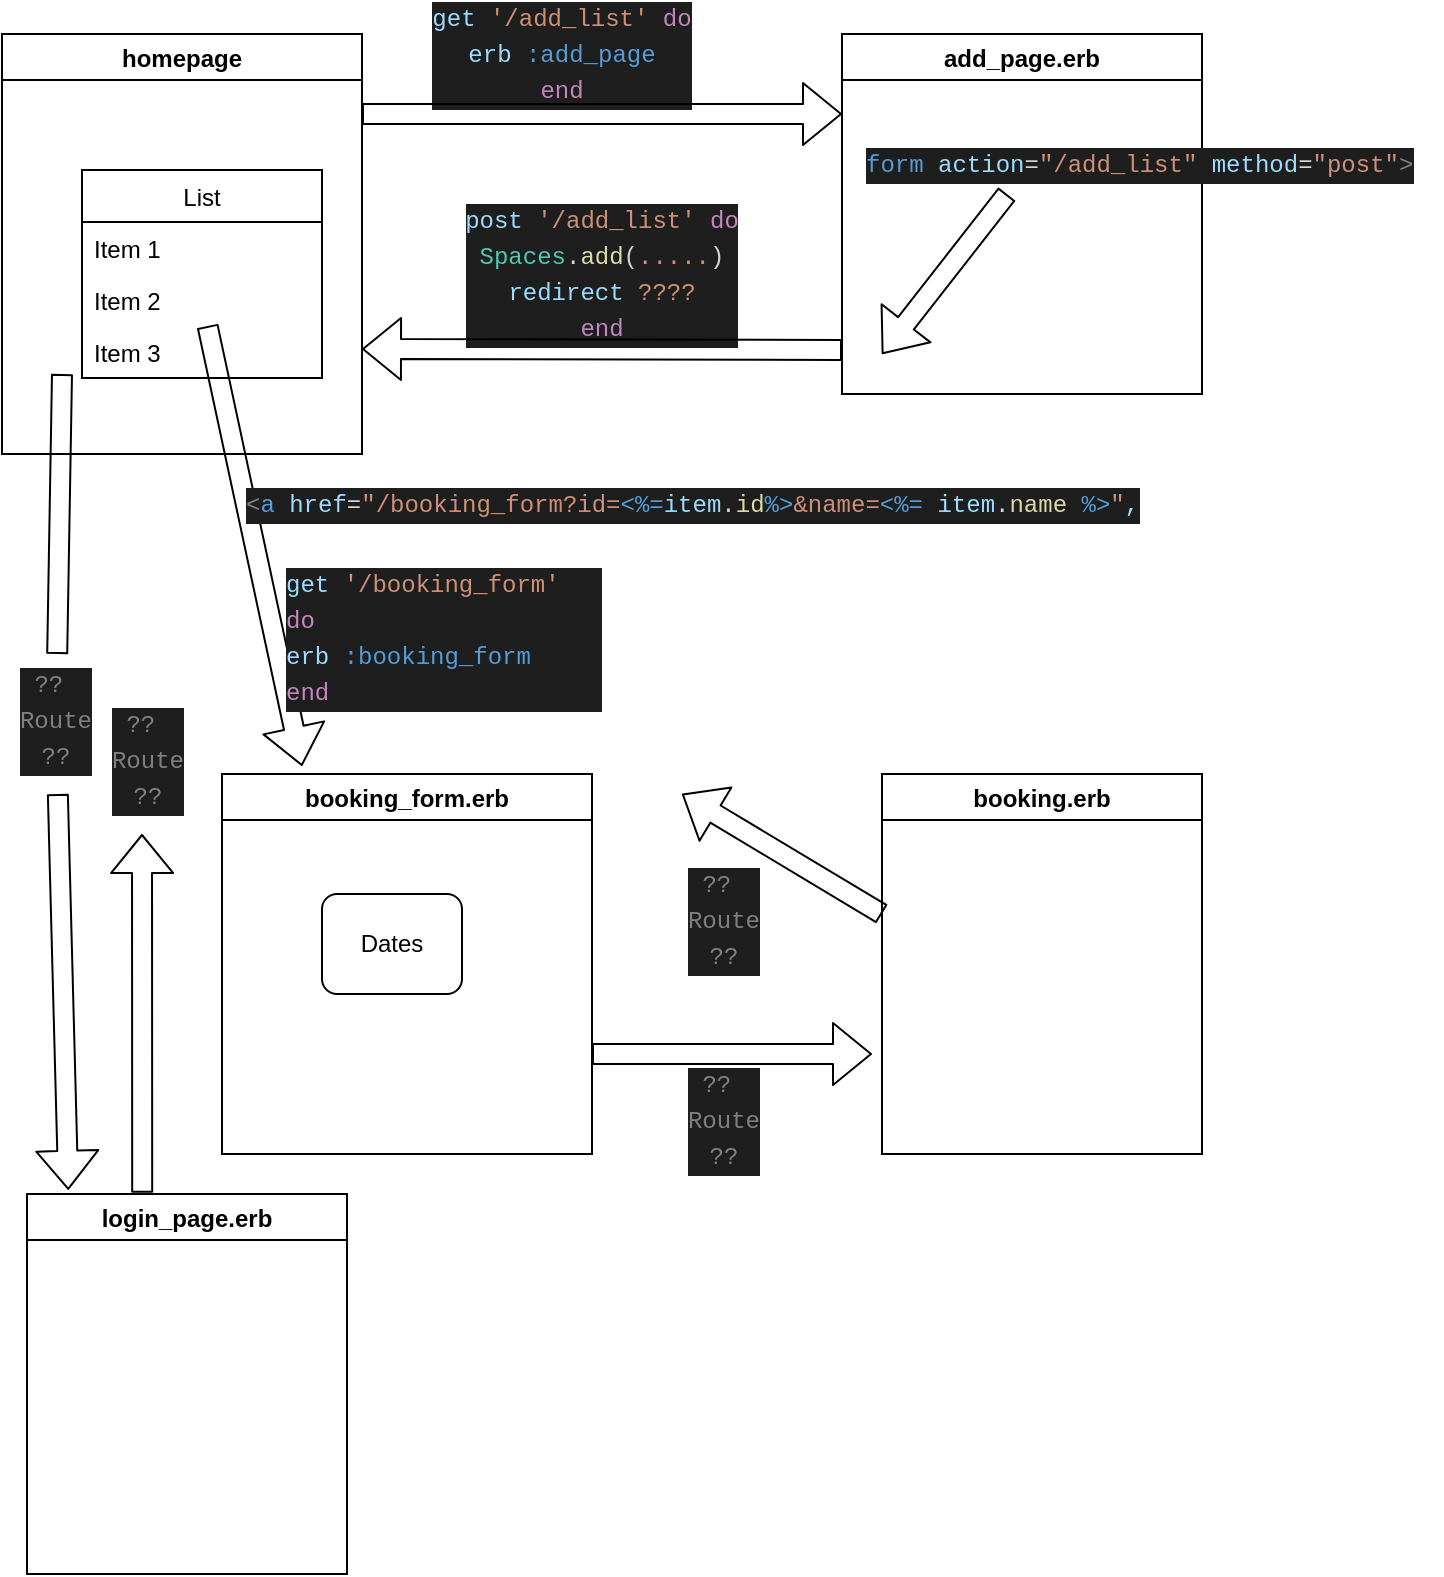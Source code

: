 <mxfile>
    <diagram id="b0ck2WXEP198_wLnEEmD" name="Page-1">
        <mxGraphModel dx="671" dy="464" grid="1" gridSize="10" guides="1" tooltips="1" connect="1" arrows="1" fold="1" page="1" pageScale="1" pageWidth="827" pageHeight="1169" math="0" shadow="0">
            <root>
                <mxCell id="0"/>
                <mxCell id="1" parent="0"/>
                <mxCell id="22" value="&lt;div style=&quot;background-color: rgb(30 , 30 , 30) ; font-family: &amp;#34;menlo&amp;#34; , &amp;#34;monaco&amp;#34; , &amp;#34;courier new&amp;#34; , monospace ; line-height: 18px&quot;&gt;&lt;div style=&quot;font-family: &amp;#34;menlo&amp;#34; , &amp;#34;monaco&amp;#34; , &amp;#34;courier new&amp;#34; , monospace ; line-height: 18px&quot;&gt;&lt;div style=&quot;color: rgb(212 , 212 , 212)&quot;&gt;  &lt;span style=&quot;color: #9cdcfe&quot;&gt;post&lt;/span&gt; &lt;span style=&quot;color: #ce9178&quot;&gt;'/add_list'&lt;/span&gt; &lt;span style=&quot;color: #c586c0&quot;&gt;do&lt;/span&gt;&lt;/div&gt;&lt;div&gt;    &lt;span style=&quot;color: rgb(78 , 201 , 176)&quot;&gt;Spaces&lt;/span&gt;&lt;font color=&quot;#d4d4d4&quot;&gt;.&lt;/font&gt;&lt;span style=&quot;color: rgb(220 , 220 , 170)&quot;&gt;add&lt;/span&gt;&lt;font color=&quot;#d4d4d4&quot;&gt;(&lt;/font&gt;&lt;font color=&quot;#ce9178&quot;&gt;.....&lt;/font&gt;&lt;font color=&quot;#d4d4d4&quot;&gt;)&lt;/font&gt;&lt;/div&gt;&lt;div style=&quot;color: rgb(212 , 212 , 212)&quot;&gt;    &lt;span style=&quot;color: #9cdcfe&quot;&gt;redirect&lt;/span&gt; &lt;span style=&quot;color: #ce9178&quot;&gt;????&lt;/span&gt;&lt;/div&gt;&lt;div style=&quot;color: rgb(212 , 212 , 212)&quot;&gt;  &lt;span style=&quot;color: #c586c0&quot;&gt;end&lt;/span&gt;&lt;/div&gt;&lt;/div&gt;&lt;/div&gt;" style="text;html=1;strokeColor=none;fillColor=none;align=center;verticalAlign=middle;whiteSpace=wrap;rounded=0;" vertex="1" parent="1">
                    <mxGeometry x="250" y="150" width="160" height="20" as="geometry"/>
                </mxCell>
                <mxCell id="8" value="&lt;div style=&quot;color: rgb(212 , 212 , 212) ; background-color: rgb(30 , 30 , 30) ; font-family: &amp;#34;menlo&amp;#34; , &amp;#34;monaco&amp;#34; , &amp;#34;courier new&amp;#34; , monospace ; line-height: 18px&quot;&gt;&lt;div&gt;&lt;span style=&quot;color: #9cdcfe&quot;&gt;get&lt;/span&gt; &lt;span style=&quot;color: #ce9178&quot;&gt;'/add_list'&lt;/span&gt; &lt;span style=&quot;color: #c586c0&quot;&gt;do&lt;/span&gt;&lt;/div&gt;&lt;div&gt;    &lt;span style=&quot;color: #9cdcfe&quot;&gt;erb&lt;/span&gt; &lt;span style=&quot;color: #569cd6&quot;&gt;:add_page&lt;/span&gt;&lt;/div&gt;&lt;div&gt;  &lt;span style=&quot;color: #c586c0&quot;&gt;end&lt;/span&gt;&lt;/div&gt;&lt;/div&gt;" style="text;html=1;strokeColor=none;fillColor=none;align=center;verticalAlign=middle;whiteSpace=wrap;rounded=0;" vertex="1" parent="1">
                    <mxGeometry x="240" y="40" width="140" height="20" as="geometry"/>
                </mxCell>
                <mxCell id="2" value="homepage" style="swimlane;" vertex="1" parent="1">
                    <mxGeometry x="30" y="40" width="180" height="210" as="geometry"/>
                </mxCell>
                <mxCell id="12" value="List" style="swimlane;fontStyle=0;childLayout=stackLayout;horizontal=1;startSize=26;horizontalStack=0;resizeParent=1;resizeParentMax=0;resizeLast=0;collapsible=1;marginBottom=0;" vertex="1" parent="2">
                    <mxGeometry x="40" y="68" width="120" height="104" as="geometry"/>
                </mxCell>
                <mxCell id="13" value="Item 1" style="text;strokeColor=none;fillColor=none;align=left;verticalAlign=top;spacingLeft=4;spacingRight=4;overflow=hidden;rotatable=0;points=[[0,0.5],[1,0.5]];portConstraint=eastwest;" vertex="1" parent="12">
                    <mxGeometry y="26" width="120" height="26" as="geometry"/>
                </mxCell>
                <mxCell id="14" value="Item 2" style="text;strokeColor=none;fillColor=none;align=left;verticalAlign=top;spacingLeft=4;spacingRight=4;overflow=hidden;rotatable=0;points=[[0,0.5],[1,0.5]];portConstraint=eastwest;" vertex="1" parent="12">
                    <mxGeometry y="52" width="120" height="26" as="geometry"/>
                </mxCell>
                <mxCell id="15" value="Item 3" style="text;strokeColor=none;fillColor=none;align=left;verticalAlign=top;spacingLeft=4;spacingRight=4;overflow=hidden;rotatable=0;points=[[0,0.5],[1,0.5]];portConstraint=eastwest;" vertex="1" parent="12">
                    <mxGeometry y="78" width="120" height="26" as="geometry"/>
                </mxCell>
                <mxCell id="3" value="" style="shape=flexArrow;endArrow=classic;html=1;" edge="1" parent="1">
                    <mxGeometry width="50" height="50" relative="1" as="geometry">
                        <mxPoint x="210" y="80" as="sourcePoint"/>
                        <mxPoint x="450" y="80" as="targetPoint"/>
                    </mxGeometry>
                </mxCell>
                <mxCell id="5" value="add_page.erb" style="swimlane;startSize=23;" vertex="1" parent="1">
                    <mxGeometry x="450" y="40" width="180" height="180" as="geometry"/>
                </mxCell>
                <mxCell id="6" value="booking.erb" style="swimlane;" vertex="1" parent="1">
                    <mxGeometry x="470" y="410" width="160" height="190" as="geometry"/>
                </mxCell>
                <mxCell id="7" value="booking_form.erb" style="swimlane;" vertex="1" parent="1">
                    <mxGeometry x="140" y="410" width="185" height="190" as="geometry"/>
                </mxCell>
                <mxCell id="11" value="Dates" style="rounded=1;whiteSpace=wrap;html=1;" vertex="1" parent="7">
                    <mxGeometry x="50" y="60" width="70" height="50" as="geometry"/>
                </mxCell>
                <mxCell id="17" value="" style="shape=flexArrow;endArrow=classic;html=1;" edge="1" parent="1" source="14">
                    <mxGeometry width="50" height="50" relative="1" as="geometry">
                        <mxPoint x="110" y="160" as="sourcePoint"/>
                        <mxPoint x="180" y="406" as="targetPoint"/>
                    </mxGeometry>
                </mxCell>
                <mxCell id="20" value="&lt;div style=&quot;color: rgb(212 , 212 , 212) ; background-color: rgb(30 , 30 , 30) ; font-family: &amp;#34;menlo&amp;#34; , &amp;#34;monaco&amp;#34; , &amp;#34;courier new&amp;#34; , monospace ; font-weight: normal ; font-size: 12px ; line-height: 18px&quot;&gt;&lt;div&gt;&lt;span style=&quot;color: #569cd6&quot;&gt;form&lt;/span&gt;&lt;span style=&quot;color: #d4d4d4&quot;&gt; &lt;/span&gt;&lt;span style=&quot;color: #9cdcfe&quot;&gt;action&lt;/span&gt;&lt;span style=&quot;color: #d4d4d4&quot;&gt;=&lt;/span&gt;&lt;span style=&quot;color: #ce9178&quot;&gt;&quot;/add_list&quot;&lt;/span&gt;&lt;span style=&quot;color: #d4d4d4&quot;&gt; &lt;/span&gt;&lt;span style=&quot;color: #9cdcfe&quot;&gt;method&lt;/span&gt;&lt;span style=&quot;color: #d4d4d4&quot;&gt;=&lt;/span&gt;&lt;span style=&quot;color: #ce9178&quot;&gt;&quot;post&quot;&lt;/span&gt;&lt;span style=&quot;color: #808080&quot;&gt;&amp;gt;&lt;/span&gt;&lt;span style=&quot;color: #d4d4d4&quot;&gt; &lt;/span&gt;&lt;/div&gt;&lt;/div&gt;" style="text;whiteSpace=wrap;html=1;" vertex="1" parent="1">
                    <mxGeometry x="460" y="90" width="290" height="30" as="geometry"/>
                </mxCell>
                <mxCell id="18" value="&lt;div style=&quot;color: rgb(212 , 212 , 212) ; background-color: rgb(30 , 30 , 30) ; font-family: &amp;#34;menlo&amp;#34; , &amp;#34;monaco&amp;#34; , &amp;#34;courier new&amp;#34; , monospace ; font-weight: normal ; font-size: 12px ; line-height: 18px&quot;&gt;&lt;div&gt;&lt;span style=&quot;color: #d4d4d4&quot;&gt;  &lt;/span&gt;&lt;span style=&quot;color: #9cdcfe&quot;&gt;get&lt;/span&gt;&lt;span style=&quot;color: #d4d4d4&quot;&gt; &lt;/span&gt;&lt;span style=&quot;color: #ce9178&quot;&gt;'/booking_form'&lt;/span&gt;&lt;span style=&quot;color: #d4d4d4&quot;&gt; &lt;/span&gt;&lt;span style=&quot;color: #c586c0&quot;&gt;do&lt;/span&gt;&lt;span style=&quot;color: #d4d4d4&quot;&gt; &lt;/span&gt;&lt;/div&gt;&lt;div&gt;&lt;span style=&quot;color: #d4d4d4&quot;&gt;  &lt;/span&gt;&lt;span style=&quot;color: #9cdcfe&quot;&gt;erb&lt;/span&gt;&lt;span style=&quot;color: #d4d4d4&quot;&gt; &lt;/span&gt;&lt;span style=&quot;color: #569cd6&quot;&gt;:booking_form&lt;/span&gt;&lt;span style=&quot;color: #d4d4d4&quot;&gt;&amp;nbsp;&lt;/span&gt;&lt;/div&gt;&lt;div&gt;&lt;span style=&quot;color: #d4d4d4&quot;&gt;  &lt;/span&gt;&lt;span style=&quot;color: #c586c0&quot;&gt;end&lt;/span&gt;&lt;span style=&quot;color: #d4d4d4&quot;&gt; &lt;/span&gt;&lt;/div&gt;&lt;/div&gt;" style="text;whiteSpace=wrap;html=1;" vertex="1" parent="1">
                    <mxGeometry x="170" y="300" width="160" height="90" as="geometry"/>
                </mxCell>
                <mxCell id="19" value="&lt;meta charset=&quot;utf-8&quot;&gt;&lt;div style=&quot;color: rgb(212, 212, 212); background-color: rgb(30, 30, 30); font-family: menlo, monaco, &amp;quot;courier new&amp;quot;, monospace; font-weight: normal; font-size: 12px; line-height: 18px;&quot;&gt;&lt;div&gt;&lt;span style=&quot;color: #808080&quot;&gt;&amp;lt;&lt;/span&gt;&lt;span style=&quot;color: #569cd6&quot;&gt;a&lt;/span&gt;&lt;span style=&quot;color: #d4d4d4&quot;&gt; &lt;/span&gt;&lt;span style=&quot;color: #9cdcfe&quot;&gt;href&lt;/span&gt;&lt;span style=&quot;color: #d4d4d4&quot;&gt;=&lt;/span&gt;&lt;span style=&quot;color: #ce9178&quot;&gt;&quot;/booking_form?id=&lt;/span&gt;&lt;span style=&quot;color: #569cd6&quot;&gt;&amp;lt;%=&lt;/span&gt;&lt;span style=&quot;color: #9cdcfe&quot;&gt;item&lt;/span&gt;&lt;span style=&quot;color: #d4d4d4&quot;&gt;.&lt;/span&gt;&lt;span style=&quot;color: #dcdcaa&quot;&gt;id&lt;/span&gt;&lt;span style=&quot;color: #569cd6&quot;&gt;%&amp;gt;&lt;/span&gt;&lt;span style=&quot;color: #ce9178&quot;&gt;&amp;amp;name=&lt;/span&gt;&lt;span style=&quot;color: #569cd6&quot;&gt;&amp;lt;%=&lt;/span&gt;&lt;span style=&quot;color: #d4d4d4&quot;&gt; &lt;/span&gt;&lt;span style=&quot;color: #9cdcfe&quot;&gt;item&lt;/span&gt;&lt;span style=&quot;color: #d4d4d4&quot;&gt;.&lt;/span&gt;&lt;span style=&quot;color: #dcdcaa&quot;&gt;name&lt;/span&gt;&lt;span style=&quot;color: #d4d4d4&quot;&gt; &lt;/span&gt;&lt;span style=&quot;color: #569cd6&quot;&gt;%&amp;gt;&lt;/span&gt;&lt;span style=&quot;color: #ce9178&quot;&gt;&quot;&lt;/span&gt;&lt;span style=&quot;color: #9cdcfe&quot;&gt;,&lt;/span&gt;&lt;span style=&quot;color: #d4d4d4&quot;&gt; &lt;/span&gt;&lt;/div&gt;&lt;/div&gt;" style="text;whiteSpace=wrap;html=1;" vertex="1" parent="1">
                    <mxGeometry x="150" y="260" width="470" height="30" as="geometry"/>
                </mxCell>
                <mxCell id="21" value="" style="shape=flexArrow;endArrow=classic;html=1;entryX=1;entryY=0.75;entryDx=0;entryDy=0;" edge="1" parent="1" target="2">
                    <mxGeometry width="50" height="50" relative="1" as="geometry">
                        <mxPoint x="450" y="198" as="sourcePoint"/>
                        <mxPoint x="460" y="90" as="targetPoint"/>
                    </mxGeometry>
                </mxCell>
                <mxCell id="23" value="" style="shape=flexArrow;endArrow=classic;html=1;fillColor=none;exitX=0.25;exitY=1;exitDx=0;exitDy=0;" edge="1" parent="1" source="20">
                    <mxGeometry width="50" height="50" relative="1" as="geometry">
                        <mxPoint x="480" y="170" as="sourcePoint"/>
                        <mxPoint x="470" y="200" as="targetPoint"/>
                    </mxGeometry>
                </mxCell>
                <mxCell id="24" value="" style="shape=flexArrow;endArrow=classic;html=1;" edge="1" parent="1">
                    <mxGeometry width="50" height="50" relative="1" as="geometry">
                        <mxPoint x="325" y="550" as="sourcePoint"/>
                        <mxPoint x="465" y="550" as="targetPoint"/>
                    </mxGeometry>
                </mxCell>
                <mxCell id="25" value="login_page.erb" style="swimlane;" vertex="1" parent="1">
                    <mxGeometry x="42.5" y="620" width="160" height="190" as="geometry"/>
                </mxCell>
                <mxCell id="26" value="" style="shape=flexArrow;endArrow=classic;html=1;startArrow=none;entryX=0.129;entryY=-0.011;entryDx=0;entryDy=0;entryPerimeter=0;" edge="1" parent="1" source="30" target="25">
                    <mxGeometry width="50" height="50" relative="1" as="geometry">
                        <mxPoint x="60" y="210" as="sourcePoint"/>
                        <mxPoint x="70" y="620" as="targetPoint"/>
                    </mxGeometry>
                </mxCell>
                <mxCell id="28" value="" style="shape=flexArrow;endArrow=classic;html=1;exitX=0.36;exitY=-0.003;exitDx=0;exitDy=0;exitPerimeter=0;" edge="1" parent="1" source="25">
                    <mxGeometry width="50" height="50" relative="1" as="geometry">
                        <mxPoint x="202.5" y="700" as="sourcePoint"/>
                        <mxPoint x="100" y="440" as="targetPoint"/>
                    </mxGeometry>
                </mxCell>
                <mxCell id="29" value="&lt;div style=&quot;background-color: rgb(30 , 30 , 30) ; font-family: &amp;#34;menlo&amp;#34; , &amp;#34;monaco&amp;#34; , &amp;#34;courier new&amp;#34; , monospace ; font-weight: normal ; font-size: 12px ; line-height: 18px&quot;&gt;&lt;div&gt;&lt;font color=&quot;#808080&quot;&gt;??&amp;nbsp;&lt;/font&gt;&lt;/div&gt;&lt;div&gt;&lt;font color=&quot;#808080&quot;&gt;Route&lt;/font&gt;&lt;/div&gt;&lt;div&gt;&lt;font color=&quot;#808080&quot;&gt;??&lt;/font&gt;&lt;/div&gt;&lt;/div&gt;" style="text;whiteSpace=wrap;html=1;align=center;" vertex="1" parent="1">
                    <mxGeometry x="80" y="370" width="46" height="70" as="geometry"/>
                </mxCell>
                <mxCell id="30" value="&lt;div style=&quot;background-color: rgb(30 , 30 , 30) ; font-family: &amp;#34;menlo&amp;#34; , &amp;#34;monaco&amp;#34; , &amp;#34;courier new&amp;#34; , monospace ; font-weight: normal ; font-size: 12px ; line-height: 18px&quot;&gt;&lt;div&gt;&lt;font color=&quot;#808080&quot;&gt;??&amp;nbsp;&lt;/font&gt;&lt;/div&gt;&lt;div&gt;&lt;font color=&quot;#808080&quot;&gt;Route&lt;/font&gt;&lt;/div&gt;&lt;div&gt;&lt;font color=&quot;#808080&quot;&gt;??&lt;/font&gt;&lt;/div&gt;&lt;/div&gt;" style="text;whiteSpace=wrap;html=1;align=center;" vertex="1" parent="1">
                    <mxGeometry x="34" y="350" width="46" height="70" as="geometry"/>
                </mxCell>
                <mxCell id="31" value="" style="shape=flexArrow;endArrow=none;html=1;" edge="1" parent="1" target="30">
                    <mxGeometry width="50" height="50" relative="1" as="geometry">
                        <mxPoint x="60" y="210" as="sourcePoint"/>
                        <mxPoint x="70" y="620" as="targetPoint"/>
                    </mxGeometry>
                </mxCell>
                <mxCell id="32" value="" style="shape=flexArrow;endArrow=classic;html=1;" edge="1" parent="1">
                    <mxGeometry width="50" height="50" relative="1" as="geometry">
                        <mxPoint x="470" y="480" as="sourcePoint"/>
                        <mxPoint x="370" y="420" as="targetPoint"/>
                    </mxGeometry>
                </mxCell>
                <mxCell id="35" value="&lt;div style=&quot;background-color: rgb(30 , 30 , 30) ; font-family: &amp;#34;menlo&amp;#34; , &amp;#34;monaco&amp;#34; , &amp;#34;courier new&amp;#34; , monospace ; font-weight: normal ; font-size: 12px ; line-height: 18px&quot;&gt;&lt;div&gt;&lt;font color=&quot;#808080&quot;&gt;??&amp;nbsp;&lt;/font&gt;&lt;/div&gt;&lt;div&gt;&lt;font color=&quot;#808080&quot;&gt;Route&lt;/font&gt;&lt;/div&gt;&lt;div&gt;&lt;font color=&quot;#808080&quot;&gt;??&lt;/font&gt;&lt;/div&gt;&lt;/div&gt;" style="text;whiteSpace=wrap;html=1;align=center;" vertex="1" parent="1">
                    <mxGeometry x="368" y="550" width="46" height="70" as="geometry"/>
                </mxCell>
                <mxCell id="36" value="&lt;div style=&quot;background-color: rgb(30 , 30 , 30) ; font-family: &amp;#34;menlo&amp;#34; , &amp;#34;monaco&amp;#34; , &amp;#34;courier new&amp;#34; , monospace ; font-weight: normal ; font-size: 12px ; line-height: 18px&quot;&gt;&lt;div&gt;&lt;font color=&quot;#808080&quot;&gt;??&amp;nbsp;&lt;/font&gt;&lt;/div&gt;&lt;div&gt;&lt;font color=&quot;#808080&quot;&gt;Route&lt;/font&gt;&lt;/div&gt;&lt;div&gt;&lt;font color=&quot;#808080&quot;&gt;??&lt;/font&gt;&lt;/div&gt;&lt;/div&gt;" style="text;whiteSpace=wrap;html=1;align=center;" vertex="1" parent="1">
                    <mxGeometry x="368" y="450" width="46" height="70" as="geometry"/>
                </mxCell>
            </root>
        </mxGraphModel>
    </diagram>
</mxfile>